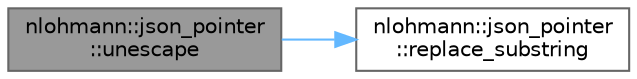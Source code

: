 digraph "nlohmann::json_pointer::unescape"
{
 // LATEX_PDF_SIZE
  bgcolor="transparent";
  edge [fontname=Helvetica,fontsize=10,labelfontname=Helvetica,labelfontsize=10];
  node [fontname=Helvetica,fontsize=10,shape=box,height=0.2,width=0.4];
  rankdir="LR";
  Node1 [label="nlohmann::json_pointer\l::unescape",height=0.2,width=0.4,color="gray40", fillcolor="grey60", style="filled", fontcolor="black",tooltip="unescape \"~1\" to tilde and \"~0\" to slash (order is important!)"];
  Node1 -> Node2 [color="steelblue1",style="solid"];
  Node2 [label="nlohmann::json_pointer\l::replace_substring",height=0.2,width=0.4,color="grey40", fillcolor="white", style="filled",URL="$a01663.html#aa7649d30da9fc10b0e20704a27aea2a9",tooltip="replace all occurrences of a substring by another string"];
}
